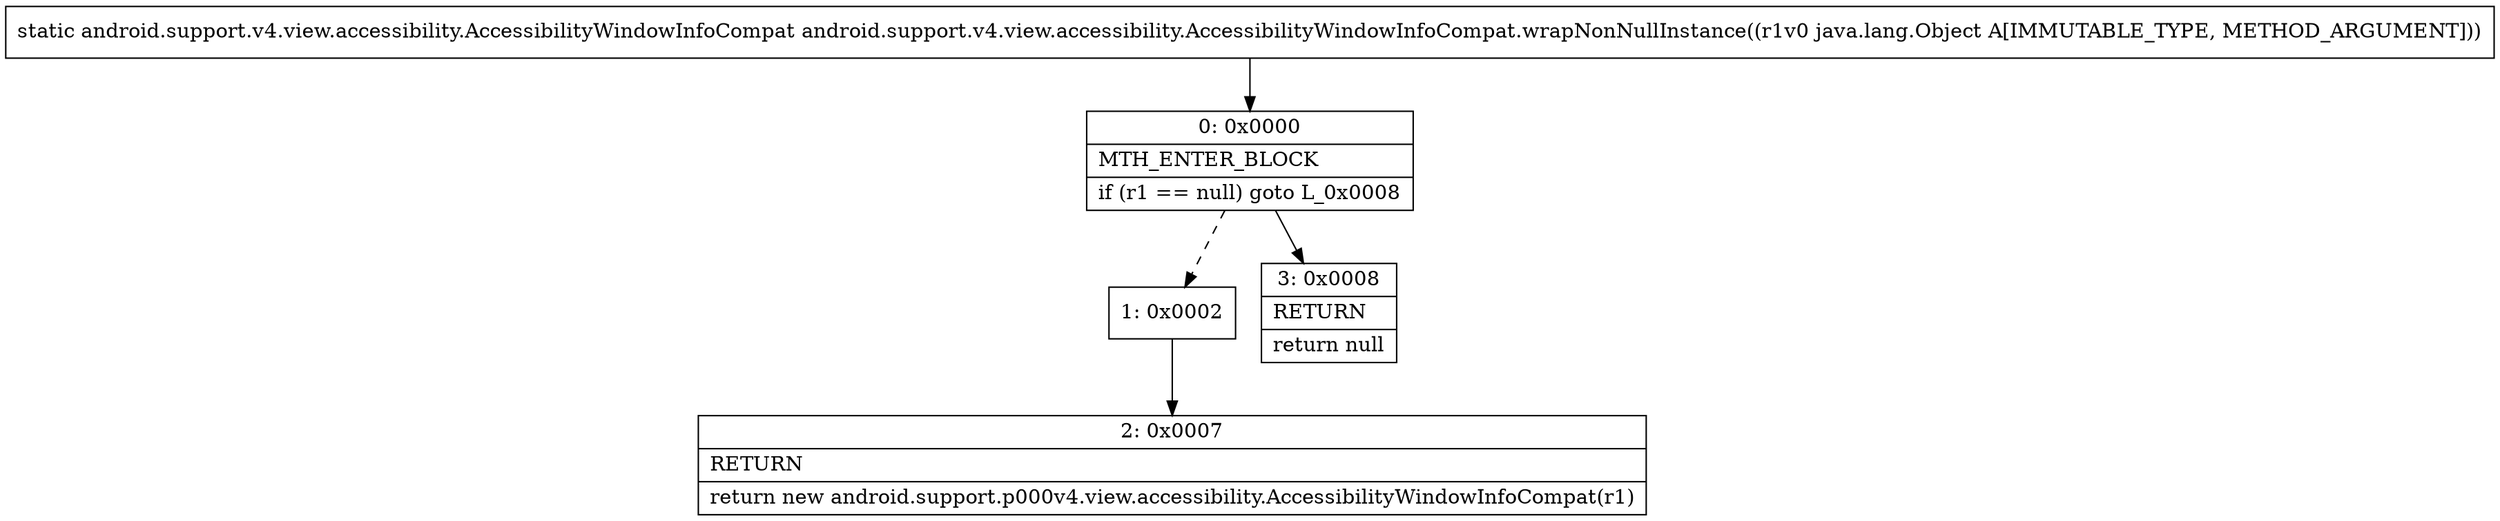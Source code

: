 digraph "CFG forandroid.support.v4.view.accessibility.AccessibilityWindowInfoCompat.wrapNonNullInstance(Ljava\/lang\/Object;)Landroid\/support\/v4\/view\/accessibility\/AccessibilityWindowInfoCompat;" {
Node_0 [shape=record,label="{0\:\ 0x0000|MTH_ENTER_BLOCK\l|if (r1 == null) goto L_0x0008\l}"];
Node_1 [shape=record,label="{1\:\ 0x0002}"];
Node_2 [shape=record,label="{2\:\ 0x0007|RETURN\l|return new android.support.p000v4.view.accessibility.AccessibilityWindowInfoCompat(r1)\l}"];
Node_3 [shape=record,label="{3\:\ 0x0008|RETURN\l|return null\l}"];
MethodNode[shape=record,label="{static android.support.v4.view.accessibility.AccessibilityWindowInfoCompat android.support.v4.view.accessibility.AccessibilityWindowInfoCompat.wrapNonNullInstance((r1v0 java.lang.Object A[IMMUTABLE_TYPE, METHOD_ARGUMENT])) }"];
MethodNode -> Node_0;
Node_0 -> Node_1[style=dashed];
Node_0 -> Node_3;
Node_1 -> Node_2;
}

